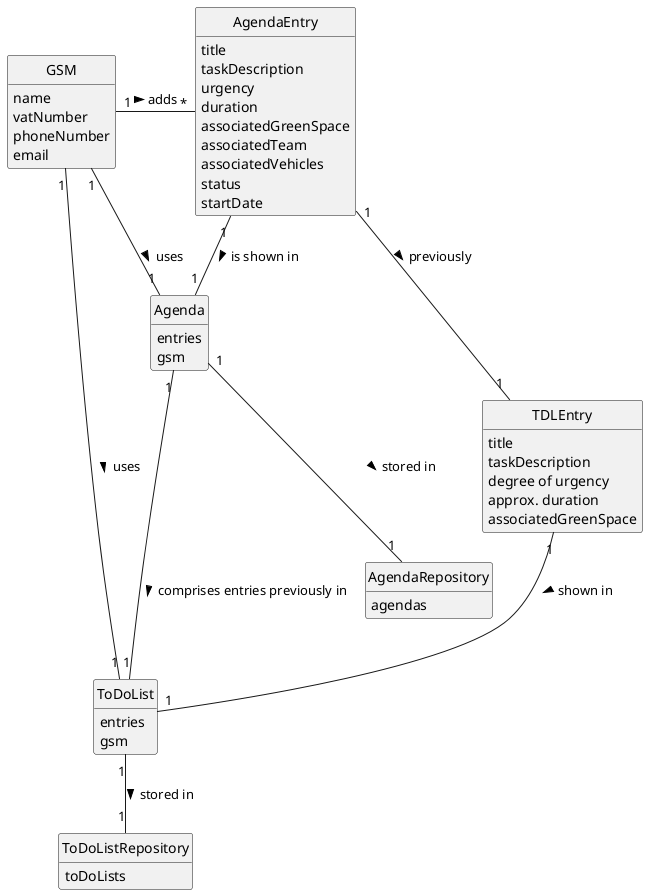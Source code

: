@startuml
skinparam monochrome true
skinparam packageStyle rectangle
skinparam shadowing false

'left to right direction

skinparam classAttributeIconSize 0

hide circle
hide methods

'title Domain Model

'class Platform {
'  -description
'}

class GSM {
    name
    vatNumber
    phoneNumber
    email
}

class AgendaEntry {
     title
     taskDescription
     urgency
     duration
     associatedGreenSpace
     associatedTeam
     associatedVehicles
     status
     startDate
}

class TDLEntry {
    title
    taskDescription
    degree of urgency
    approx. duration
    associatedGreenSpace
}

class Agenda {
    entries
    gsm
}

class ToDoList {
    entries
    gsm
}

class ToDoListRepository {
    toDoLists
}

class AgendaRepository {
    agendas
}

'class User {
'    name
'    email
'    password
'}

GSM "1" - "*" AgendaEntry: adds >
GSM "1" -- "1" Agenda: uses >
GSM "1" ---- "1" ToDoList: uses >
Agenda "1" -- "1" AgendaRepository: stored in >
AgendaEntry "1" -- "1" Agenda: is shown in >
AgendaEntry "1" -- "1" TDLEntry: previously >
TDLEntry "1" -- "1" ToDoList: shown in >
ToDoList "1" -- "1" ToDoListRepository: stored in >
Agenda "1" - "1" ToDoList: comprises entries previously in >

@enduml
